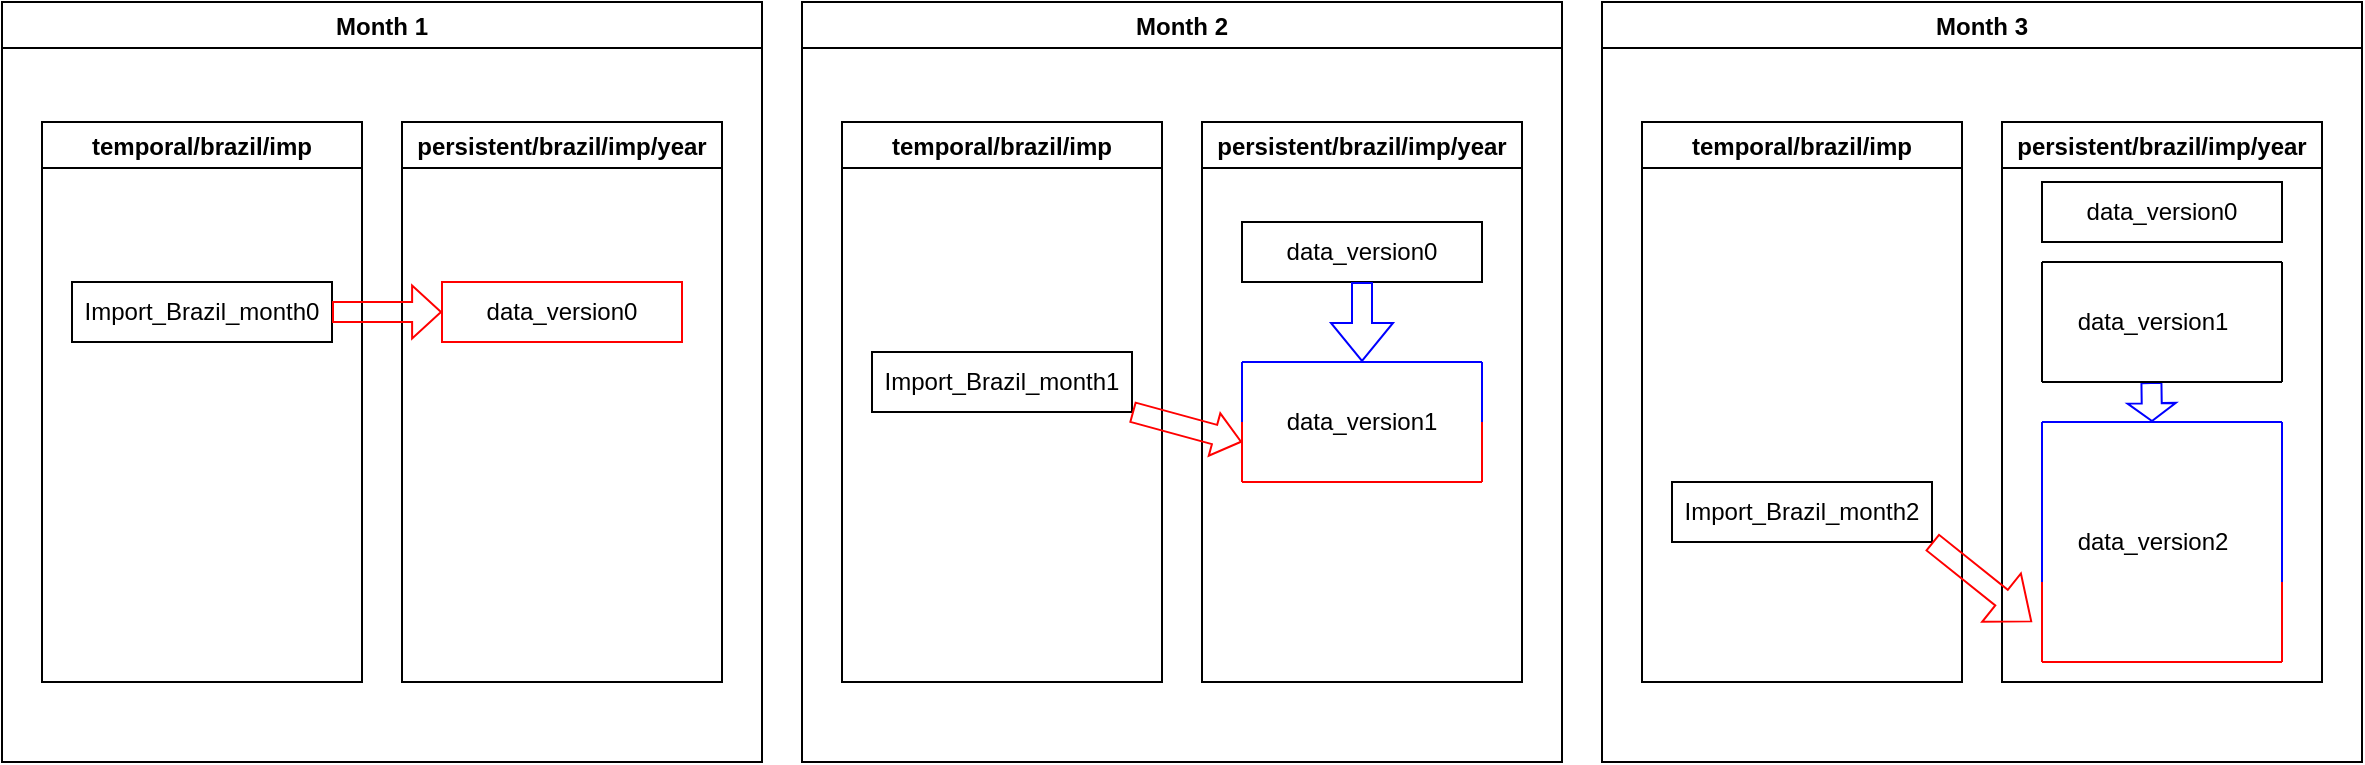 <mxfile version="17.2.4" type="device"><diagram id="wwyyYkvKhJay7U9VFazV" name="Pagina-1"><mxGraphModel dx="641" dy="392" grid="1" gridSize="10" guides="1" tooltips="1" connect="1" arrows="1" fold="1" page="1" pageScale="1" pageWidth="827" pageHeight="1169" math="0" shadow="0"><root><mxCell id="0"/><mxCell id="1" parent="0"/><mxCell id="dCnuP3gW34_VXK4KZ-3B-1" value="Month 1" style="swimlane;strokeColor=#000000;" vertex="1" parent="1"><mxGeometry x="280" y="100" width="380" height="380" as="geometry"><mxRectangle x="150" y="160" width="130" height="23" as="alternateBounds"/></mxGeometry></mxCell><mxCell id="dCnuP3gW34_VXK4KZ-3B-2" value="temporal/brazil/imp" style="swimlane;" vertex="1" parent="dCnuP3gW34_VXK4KZ-3B-1"><mxGeometry x="20" y="60" width="160" height="280" as="geometry"/></mxCell><mxCell id="dCnuP3gW34_VXK4KZ-3B-4" value="Import_Brazil_month0" style="rounded=0;whiteSpace=wrap;html=1;" vertex="1" parent="dCnuP3gW34_VXK4KZ-3B-2"><mxGeometry x="15" y="80" width="130" height="30" as="geometry"/></mxCell><mxCell id="dCnuP3gW34_VXK4KZ-3B-3" value="persistent/brazil/imp/year" style="swimlane;" vertex="1" parent="dCnuP3gW34_VXK4KZ-3B-1"><mxGeometry x="200" y="60" width="160" height="280" as="geometry"/></mxCell><mxCell id="dCnuP3gW34_VXK4KZ-3B-7" value="data_version0" style="rounded=0;whiteSpace=wrap;html=1;strokeColor=#FF0000;" vertex="1" parent="dCnuP3gW34_VXK4KZ-3B-3"><mxGeometry x="20" y="80" width="120" height="30" as="geometry"/></mxCell><mxCell id="dCnuP3gW34_VXK4KZ-3B-5" value="" style="endArrow=classic;html=1;rounded=0;exitX=1;exitY=0.5;exitDx=0;exitDy=0;shape=flexArrow;strokeColor=#FF0000;entryX=0;entryY=0.5;entryDx=0;entryDy=0;endWidth=15.455;endSize=4.482;" edge="1" parent="dCnuP3gW34_VXK4KZ-3B-1" source="dCnuP3gW34_VXK4KZ-3B-4" target="dCnuP3gW34_VXK4KZ-3B-7"><mxGeometry width="50" height="50" relative="1" as="geometry"><mxPoint x="240" y="300" as="sourcePoint"/><mxPoint x="340" y="180" as="targetPoint"/><Array as="points"/></mxGeometry></mxCell><mxCell id="dCnuP3gW34_VXK4KZ-3B-8" value="Month 2" style="swimlane;" vertex="1" parent="1"><mxGeometry x="680" y="100" width="380" height="380" as="geometry"><mxRectangle x="150" y="160" width="130" height="23" as="alternateBounds"/></mxGeometry></mxCell><mxCell id="dCnuP3gW34_VXK4KZ-3B-9" value="temporal/brazil/imp" style="swimlane;" vertex="1" parent="dCnuP3gW34_VXK4KZ-3B-8"><mxGeometry x="20" y="60" width="160" height="280" as="geometry"/></mxCell><mxCell id="dCnuP3gW34_VXK4KZ-3B-10" value="Import_Brazil_month1" style="rounded=0;whiteSpace=wrap;html=1;" vertex="1" parent="dCnuP3gW34_VXK4KZ-3B-9"><mxGeometry x="15" y="115" width="130" height="30" as="geometry"/></mxCell><mxCell id="dCnuP3gW34_VXK4KZ-3B-11" value="persistent/brazil/imp/year" style="swimlane;" vertex="1" parent="dCnuP3gW34_VXK4KZ-3B-8"><mxGeometry x="200" y="60" width="160" height="280" as="geometry"/></mxCell><mxCell id="dCnuP3gW34_VXK4KZ-3B-15" value="data_version0" style="rounded=0;whiteSpace=wrap;html=1;" vertex="1" parent="dCnuP3gW34_VXK4KZ-3B-11"><mxGeometry x="20" y="50" width="120" height="30" as="geometry"/></mxCell><mxCell id="dCnuP3gW34_VXK4KZ-3B-16" value="" style="endArrow=classic;html=1;rounded=0;exitX=0.5;exitY=1;exitDx=0;exitDy=0;shape=flexArrow;strokeColor=#0000FF;" edge="1" parent="dCnuP3gW34_VXK4KZ-3B-11" source="dCnuP3gW34_VXK4KZ-3B-15"><mxGeometry width="50" height="50" relative="1" as="geometry"><mxPoint x="-130" y="110" as="sourcePoint"/><mxPoint x="80" y="120" as="targetPoint"/><Array as="points"/></mxGeometry></mxCell><mxCell id="dCnuP3gW34_VXK4KZ-3B-27" value="" style="group" vertex="1" connectable="0" parent="dCnuP3gW34_VXK4KZ-3B-11"><mxGeometry x="20" y="120" width="120" height="60" as="geometry"/></mxCell><mxCell id="dCnuP3gW34_VXK4KZ-3B-21" value="" style="endArrow=none;html=1;rounded=0;strokeColor=#0000FF;" edge="1" parent="dCnuP3gW34_VXK4KZ-3B-27"><mxGeometry width="50" height="50" relative="1" as="geometry"><mxPoint y="30" as="sourcePoint"/><mxPoint as="targetPoint"/></mxGeometry></mxCell><mxCell id="dCnuP3gW34_VXK4KZ-3B-22" value="" style="endArrow=none;html=1;rounded=0;strokeColor=#0000FF;" edge="1" parent="dCnuP3gW34_VXK4KZ-3B-27"><mxGeometry width="50" height="50" relative="1" as="geometry"><mxPoint x="120" y="30" as="sourcePoint"/><mxPoint x="120" as="targetPoint"/></mxGeometry></mxCell><mxCell id="dCnuP3gW34_VXK4KZ-3B-23" value="" style="endArrow=none;html=1;rounded=0;strokeColor=#0000FF;" edge="1" parent="dCnuP3gW34_VXK4KZ-3B-27"><mxGeometry width="50" height="50" relative="1" as="geometry"><mxPoint x="120" as="sourcePoint"/><mxPoint as="targetPoint"/></mxGeometry></mxCell><mxCell id="dCnuP3gW34_VXK4KZ-3B-24" value="" style="endArrow=none;html=1;rounded=0;strokeColor=#FF0000;" edge="1" parent="dCnuP3gW34_VXK4KZ-3B-27"><mxGeometry width="50" height="50" relative="1" as="geometry"><mxPoint y="60" as="sourcePoint"/><mxPoint y="30" as="targetPoint"/></mxGeometry></mxCell><mxCell id="dCnuP3gW34_VXK4KZ-3B-25" value="" style="endArrow=none;html=1;rounded=0;strokeColor=#FF0000;" edge="1" parent="dCnuP3gW34_VXK4KZ-3B-27"><mxGeometry width="50" height="50" relative="1" as="geometry"><mxPoint x="120" y="60" as="sourcePoint"/><mxPoint x="120" y="30" as="targetPoint"/></mxGeometry></mxCell><mxCell id="dCnuP3gW34_VXK4KZ-3B-26" value="" style="endArrow=none;html=1;rounded=0;strokeColor=#FF0000;" edge="1" parent="dCnuP3gW34_VXK4KZ-3B-27"><mxGeometry width="50" height="50" relative="1" as="geometry"><mxPoint x="120" y="60" as="sourcePoint"/><mxPoint y="60" as="targetPoint"/></mxGeometry></mxCell><mxCell id="dCnuP3gW34_VXK4KZ-3B-17" value="data_version1" style="text;html=1;strokeColor=none;fillColor=none;align=center;verticalAlign=middle;whiteSpace=wrap;rounded=0;" vertex="1" parent="dCnuP3gW34_VXK4KZ-3B-27"><mxGeometry x="30" y="18.75" width="60" height="22.5" as="geometry"/></mxCell><mxCell id="dCnuP3gW34_VXK4KZ-3B-13" value="" style="endArrow=classic;html=1;rounded=0;exitX=1;exitY=1;exitDx=0;exitDy=0;shape=flexArrow;strokeColor=#FF0000;endWidth=10.909;endSize=4.245;" edge="1" parent="dCnuP3gW34_VXK4KZ-3B-8" source="dCnuP3gW34_VXK4KZ-3B-10"><mxGeometry width="50" height="50" relative="1" as="geometry"><mxPoint x="240" y="300" as="sourcePoint"/><mxPoint x="220" y="220" as="targetPoint"/><Array as="points"/></mxGeometry></mxCell><mxCell id="dCnuP3gW34_VXK4KZ-3B-28" value="Month 3" style="swimlane;" vertex="1" parent="1"><mxGeometry x="1080" y="100" width="380" height="380" as="geometry"><mxRectangle x="150" y="160" width="130" height="23" as="alternateBounds"/></mxGeometry></mxCell><mxCell id="dCnuP3gW34_VXK4KZ-3B-29" value="temporal/brazil/imp" style="swimlane;" vertex="1" parent="dCnuP3gW34_VXK4KZ-3B-28"><mxGeometry x="20" y="60" width="160" height="280" as="geometry"/></mxCell><mxCell id="dCnuP3gW34_VXK4KZ-3B-30" value="Import_Brazil_month2" style="rounded=0;whiteSpace=wrap;html=1;" vertex="1" parent="dCnuP3gW34_VXK4KZ-3B-29"><mxGeometry x="15" y="180" width="130" height="30" as="geometry"/></mxCell><mxCell id="dCnuP3gW34_VXK4KZ-3B-45" style="edgeStyle=orthogonalEdgeStyle;shape=link;rounded=0;orthogonalLoop=1;jettySize=auto;html=1;exitX=0.5;exitY=1;exitDx=0;exitDy=0;strokeColor=#FF0000;" edge="1" parent="dCnuP3gW34_VXK4KZ-3B-29" source="dCnuP3gW34_VXK4KZ-3B-30" target="dCnuP3gW34_VXK4KZ-3B-30"><mxGeometry relative="1" as="geometry"/></mxCell><mxCell id="dCnuP3gW34_VXK4KZ-3B-31" value="persistent/brazil/imp/year" style="swimlane;" vertex="1" parent="dCnuP3gW34_VXK4KZ-3B-28"><mxGeometry x="200" y="60" width="160" height="280" as="geometry"/></mxCell><mxCell id="dCnuP3gW34_VXK4KZ-3B-48" value="data_version0" style="rounded=0;whiteSpace=wrap;html=1;" vertex="1" parent="dCnuP3gW34_VXK4KZ-3B-31"><mxGeometry x="20" y="30" width="120" height="30" as="geometry"/></mxCell><mxCell id="dCnuP3gW34_VXK4KZ-3B-58" value="data_version1" style="text;html=1;align=center;verticalAlign=middle;resizable=0;points=[];autosize=1;strokeColor=none;fillColor=none;" vertex="1" parent="dCnuP3gW34_VXK4KZ-3B-31"><mxGeometry x="30" y="90" width="90" height="20" as="geometry"/></mxCell><mxCell id="dCnuP3gW34_VXK4KZ-3B-59" value="" style="endArrow=classic;html=1;rounded=0;exitX=0.5;exitY=1;exitDx=0;exitDy=0;shape=flexArrow;strokeColor=#0000FF;endWidth=13.143;endSize=2.623;" edge="1" parent="dCnuP3gW34_VXK4KZ-3B-31"><mxGeometry width="50" height="50" relative="1" as="geometry"><mxPoint x="74.71" y="130" as="sourcePoint"/><mxPoint x="75" y="150" as="targetPoint"/><Array as="points"/></mxGeometry></mxCell><mxCell id="dCnuP3gW34_VXK4KZ-3B-61" value="data_version2" style="text;html=1;align=center;verticalAlign=middle;resizable=0;points=[];autosize=1;strokeColor=none;fillColor=none;" vertex="1" parent="dCnuP3gW34_VXK4KZ-3B-31"><mxGeometry x="30" y="200" width="90" height="20" as="geometry"/></mxCell><mxCell id="dCnuP3gW34_VXK4KZ-3B-66" value="" style="group" vertex="1" connectable="0" parent="dCnuP3gW34_VXK4KZ-3B-31"><mxGeometry x="20" y="70" width="120" height="60" as="geometry"/></mxCell><mxCell id="dCnuP3gW34_VXK4KZ-3B-50" value="" style="endArrow=none;html=1;rounded=0;strokeColor=#000000;" edge="1" parent="dCnuP3gW34_VXK4KZ-3B-66"><mxGeometry width="50" height="50" relative="1" as="geometry"><mxPoint y="30" as="sourcePoint"/><mxPoint as="targetPoint"/></mxGeometry></mxCell><mxCell id="dCnuP3gW34_VXK4KZ-3B-51" value="" style="endArrow=none;html=1;rounded=0;strokeColor=#000000;" edge="1" parent="dCnuP3gW34_VXK4KZ-3B-66"><mxGeometry width="50" height="50" relative="1" as="geometry"><mxPoint x="120" y="30" as="sourcePoint"/><mxPoint x="120" as="targetPoint"/></mxGeometry></mxCell><mxCell id="dCnuP3gW34_VXK4KZ-3B-52" value="" style="endArrow=none;html=1;rounded=0;strokeColor=#000000;" edge="1" parent="dCnuP3gW34_VXK4KZ-3B-66"><mxGeometry width="50" height="50" relative="1" as="geometry"><mxPoint x="120" as="sourcePoint"/><mxPoint as="targetPoint"/></mxGeometry></mxCell><mxCell id="dCnuP3gW34_VXK4KZ-3B-53" value="" style="endArrow=none;html=1;rounded=0;strokeColor=#000000;" edge="1" parent="dCnuP3gW34_VXK4KZ-3B-66"><mxGeometry width="50" height="50" relative="1" as="geometry"><mxPoint y="60" as="sourcePoint"/><mxPoint y="30" as="targetPoint"/></mxGeometry></mxCell><mxCell id="dCnuP3gW34_VXK4KZ-3B-54" value="" style="endArrow=none;html=1;rounded=0;strokeColor=#000000;" edge="1" parent="dCnuP3gW34_VXK4KZ-3B-66"><mxGeometry width="50" height="50" relative="1" as="geometry"><mxPoint x="120" y="60" as="sourcePoint"/><mxPoint x="120" y="30" as="targetPoint"/></mxGeometry></mxCell><mxCell id="dCnuP3gW34_VXK4KZ-3B-55" value="" style="endArrow=none;html=1;rounded=0;strokeColor=#000000;" edge="1" parent="dCnuP3gW34_VXK4KZ-3B-66"><mxGeometry width="50" height="50" relative="1" as="geometry"><mxPoint x="120" y="60" as="sourcePoint"/><mxPoint y="60" as="targetPoint"/></mxGeometry></mxCell><mxCell id="dCnuP3gW34_VXK4KZ-3B-69" value="" style="group" vertex="1" connectable="0" parent="dCnuP3gW34_VXK4KZ-3B-31"><mxGeometry x="20" y="150" width="120" height="120" as="geometry"/></mxCell><mxCell id="dCnuP3gW34_VXK4KZ-3B-35" value="" style="endArrow=none;html=1;rounded=0;strokeColor=#0000FF;" edge="1" parent="dCnuP3gW34_VXK4KZ-3B-69"><mxGeometry width="50" height="50" relative="1" as="geometry"><mxPoint y="90" as="sourcePoint"/><mxPoint as="targetPoint"/></mxGeometry></mxCell><mxCell id="dCnuP3gW34_VXK4KZ-3B-36" value="" style="endArrow=none;html=1;rounded=0;strokeColor=#0000FF;" edge="1" parent="dCnuP3gW34_VXK4KZ-3B-69"><mxGeometry width="50" height="50" relative="1" as="geometry"><mxPoint x="120" y="80" as="sourcePoint"/><mxPoint x="120" as="targetPoint"/></mxGeometry></mxCell><mxCell id="dCnuP3gW34_VXK4KZ-3B-37" value="" style="endArrow=none;html=1;rounded=0;strokeColor=#0000FF;" edge="1" parent="dCnuP3gW34_VXK4KZ-3B-69"><mxGeometry width="50" height="50" relative="1" as="geometry"><mxPoint x="120" as="sourcePoint"/><mxPoint as="targetPoint"/></mxGeometry></mxCell><mxCell id="dCnuP3gW34_VXK4KZ-3B-39" value="" style="endArrow=none;html=1;rounded=0;strokeColor=#FF0000;" edge="1" parent="dCnuP3gW34_VXK4KZ-3B-69"><mxGeometry width="50" height="50" relative="1" as="geometry"><mxPoint x="120" y="120" as="sourcePoint"/><mxPoint x="120" y="80" as="targetPoint"/></mxGeometry></mxCell><mxCell id="dCnuP3gW34_VXK4KZ-3B-40" value="" style="endArrow=none;html=1;rounded=0;strokeColor=#FF0000;" edge="1" parent="dCnuP3gW34_VXK4KZ-3B-69"><mxGeometry width="50" height="50" relative="1" as="geometry"><mxPoint x="120" y="120" as="sourcePoint"/><mxPoint y="120" as="targetPoint"/></mxGeometry></mxCell><mxCell id="dCnuP3gW34_VXK4KZ-3B-38" value="" style="endArrow=none;html=1;rounded=0;strokeColor=#FF0000;" edge="1" parent="dCnuP3gW34_VXK4KZ-3B-69"><mxGeometry width="50" height="50" relative="1" as="geometry"><mxPoint y="120" as="sourcePoint"/><mxPoint y="80" as="targetPoint"/></mxGeometry></mxCell><mxCell id="dCnuP3gW34_VXK4KZ-3B-42" value="" style="endArrow=classic;html=1;rounded=0;exitX=1;exitY=1;exitDx=0;exitDy=0;shape=flexArrow;strokeColor=#FF0000;" edge="1" parent="dCnuP3gW34_VXK4KZ-3B-28" source="dCnuP3gW34_VXK4KZ-3B-30"><mxGeometry width="50" height="50" relative="1" as="geometry"><mxPoint x="140" y="255" as="sourcePoint"/><mxPoint x="215" y="310" as="targetPoint"/><Array as="points"/></mxGeometry></mxCell></root></mxGraphModel></diagram></mxfile>